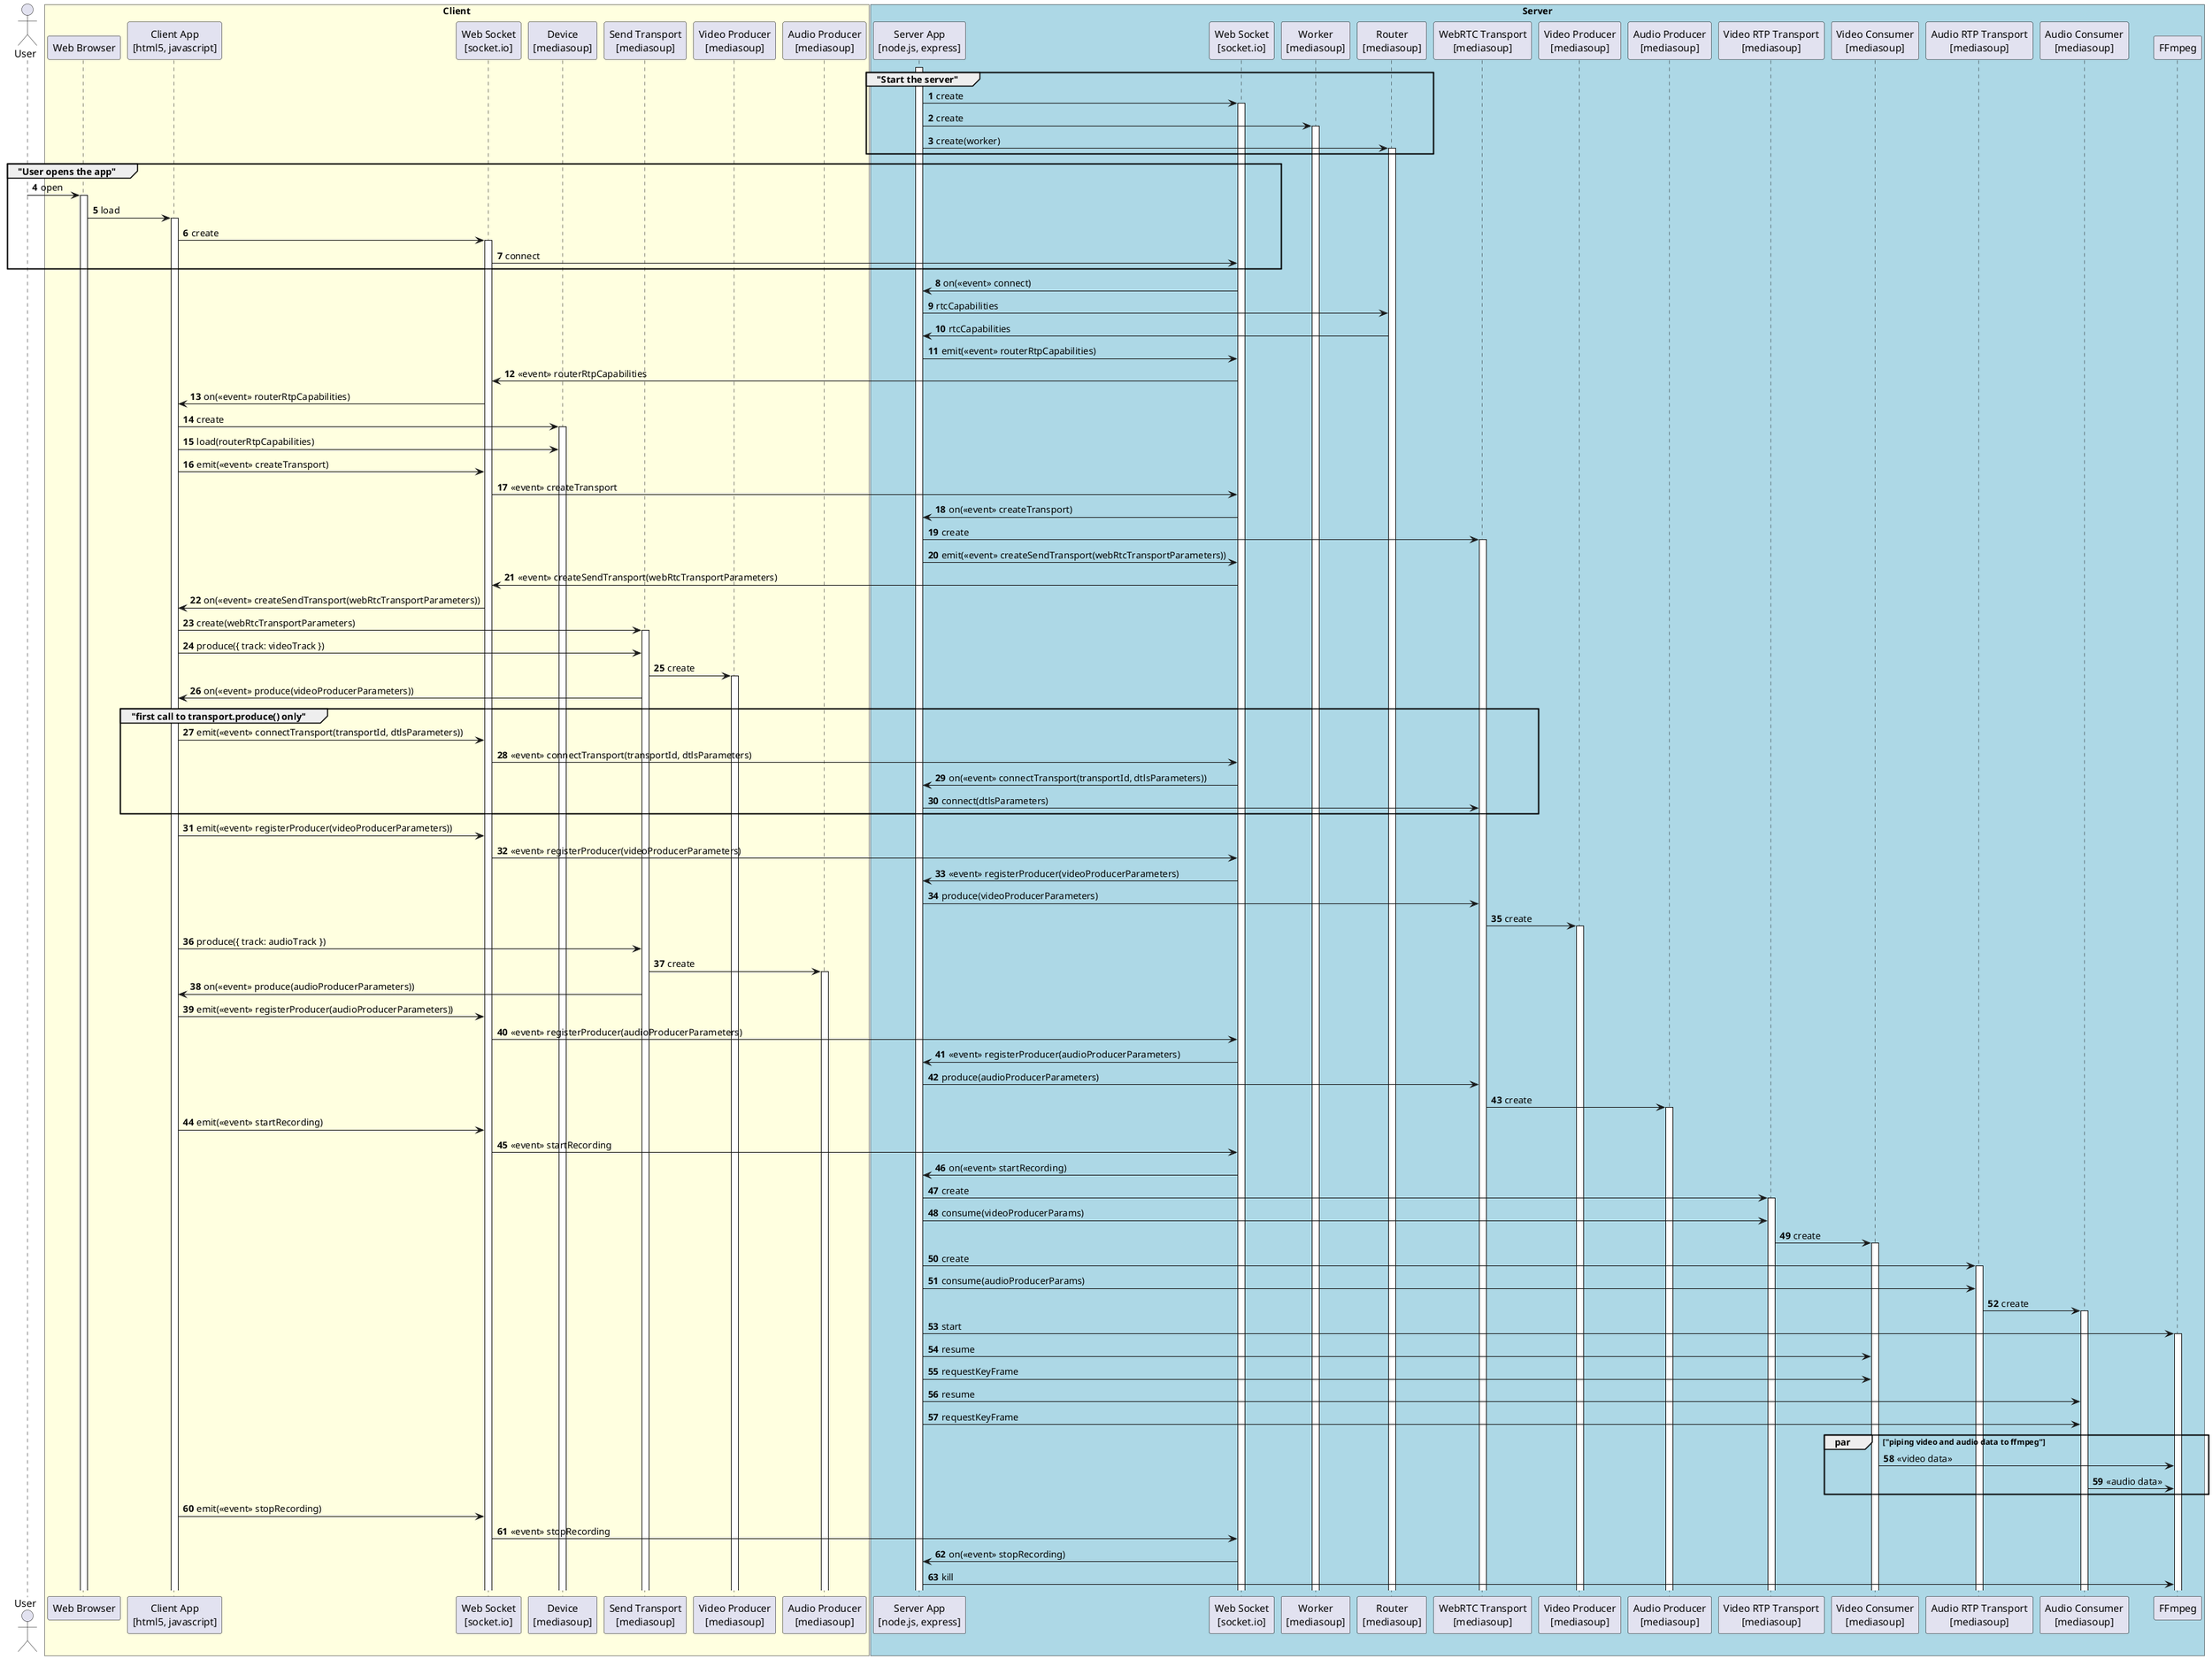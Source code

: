 @startuml

autonumber

actor User as user

box "Client" #LightYellow
  participant "Web Browser" as browser
  participant "Client App\n[html5, javascript]" as app
  participant "Web Socket\n[socket.io]" as cws
  participant "Device\n[mediasoup]" as device
  participant "Send Transport\n[mediasoup]" as sendTransport
  participant "Video Producer\n[mediasoup]" as clientVideoProducer
  participant "Audio Producer\n[mediasoup]" as clientAudioProducer
end box

box "Server" #LightBlue
  participant "Server App\n[node.js, express]" as serverApp
  participant "Web Socket\n[socket.io]" as sws
  participant "Worker\n[mediasoup]" as worker
  participant "Router\n[mediasoup]" as router
  participant "WebRTC Transport\n[mediasoup]" as webRtcTransport
  participant "Video Producer\n[mediasoup]" as serverVideoProducer
  participant "Audio Producer\n[mediasoup]" as serverAudioProducer
  participant "Video RTP Transport\n[mediasoup]" as videoRtpTransport
  participant "Video Consumer\n[mediasoup]" as serverVideoConsumer
  participant "Audio RTP Transport\n[mediasoup]" as audioRtpTransport
  participant "Audio Consumer\n[mediasoup]" as serverAudioConsumer
  participant "FFmpeg" as ffmpeg
end box

activate serverApp

group "Start the server"
  serverApp -> sws : create
  activate sws

  serverApp -> worker : create
  activate worker

  serverApp -> router : create(worker)
  activate router
end

group "User opens the app"
  user -> browser : open
  activate browser

  browser -> app : load
  activate app

  app -> cws : create
  activate cws

  cws -> sws : connect
end

sws -> serverApp : on(<<event>> connect)
serverApp -> router : rtcCapabilities
router -> serverApp : rtcCapabilities
serverApp -> sws : emit(<<event>> routerRtpCapabilities)
sws -> cws : <<event>> routerRtpCapabilities
cws -> app : on(<<event>> routerRtpCapabilities)
app -> device : create
activate device

app -> device : load(routerRtpCapabilities)
app -> cws : emit(<<event>> createTransport)
cws -> sws : <<event>> createTransport
sws -> serverApp : on(<<event>> createTransport)
serverApp -> webRtcTransport : create
activate webRtcTransport

serverApp -> sws : emit(<<event>> createSendTransport(webRtcTransportParameters))
sws -> cws : <<event>> createSendTransport(webRtcTransportParameters)
cws -> app : on(<<event>> createSendTransport(webRtcTransportParameters))
app -> sendTransport : create(webRtcTransportParameters)
activate sendTransport

app -> sendTransport : produce({ track: videoTrack })
sendTransport -> clientVideoProducer : create
activate clientVideoProducer

sendTransport -> app : on(<<event>> produce(videoProducerParameters))

group "first call to transport.produce() only"
  app -> cws : emit(<<event>> connectTransport(transportId, dtlsParameters))
  cws -> sws : <<event>> connectTransport(transportId, dtlsParameters)
  sws -> serverApp : on(<<event>> connectTransport(transportId, dtlsParameters))
  serverApp -> webRtcTransport : connect(dtlsParameters)
end
app -> cws : emit(<<event>> registerProducer(videoProducerParameters))
cws -> sws : <<event>> registerProducer(videoProducerParameters)
sws -> serverApp : <<event>> registerProducer(videoProducerParameters)
serverApp -> webRtcTransport : produce(videoProducerParameters)
webRtcTransport -> serverVideoProducer : create
activate serverVideoProducer

app -> sendTransport : produce({ track: audioTrack })
sendTransport -> clientAudioProducer : create
activate clientAudioProducer

sendTransport -> app : on(<<event>> produce(audioProducerParameters))
app -> cws : emit(<<event>> registerProducer(audioProducerParameters))
cws -> sws : <<event>> registerProducer(audioProducerParameters)
sws -> serverApp : <<event>> registerProducer(audioProducerParameters)
serverApp -> webRtcTransport : produce(audioProducerParameters)
webRtcTransport -> serverAudioProducer : create
activate serverAudioProducer

app -> cws : emit(<<event>> startRecording)
cws -> sws : <<event>> startRecording
sws -> serverApp : on(<<event>> startRecording)
serverApp -> videoRtpTransport : create
activate videoRtpTransport
serverApp -> videoRtpTransport : consume(videoProducerParams)
videoRtpTransport -> serverVideoConsumer : create
activate serverVideoConsumer

serverApp -> audioRtpTransport : create
activate audioRtpTransport
serverApp -> audioRtpTransport : consume(audioProducerParams)
audioRtpTransport -> serverAudioConsumer : create
activate serverAudioConsumer

serverApp -> ffmpeg : start
activate ffmpeg

serverApp -> serverVideoConsumer : resume
serverApp -> serverVideoConsumer : requestKeyFrame
serverApp -> serverAudioConsumer : resume
serverApp -> serverAudioConsumer : requestKeyFrame

par "piping video and audio data to ffmpeg"
  serverVideoConsumer -> ffmpeg : <<video data>>
  serverAudioConsumer -> ffmpeg : <<audio data>>
end

app -> cws : emit(<<event>> stopRecording)
cws -> sws : <<event>> stopRecording
sws -> serverApp : on(<<event>> stopRecording)
serverApp -> ffmpeg : kill

@enduml